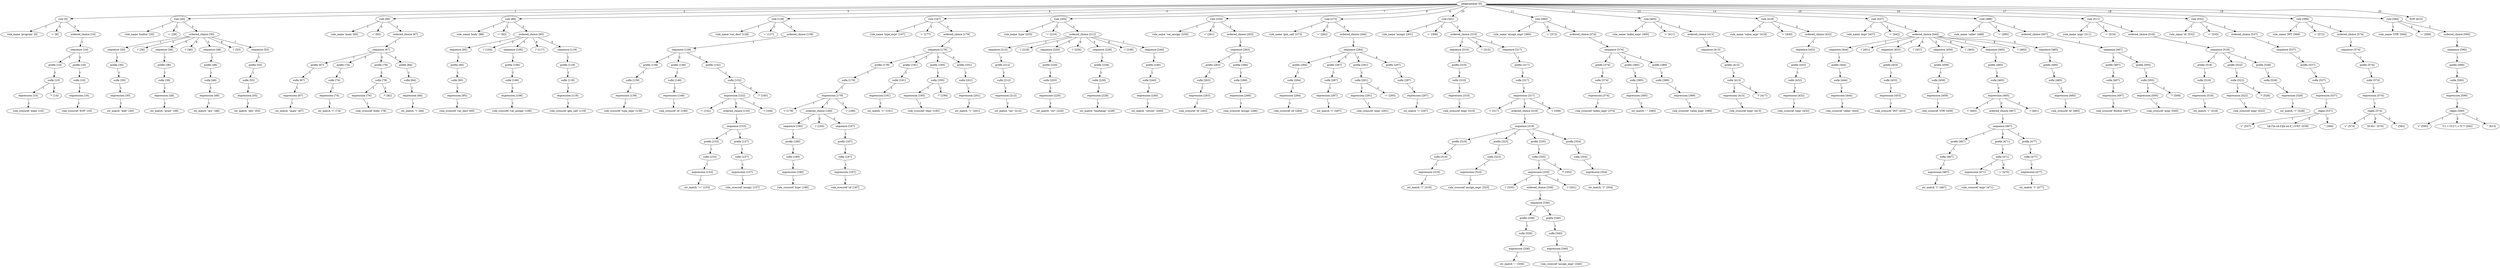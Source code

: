 digraph arpeggio_graph {
140153232445248 [label="peggrammar [0]"];
140153232445248->140153232686528 [label="1"]

140153232686528 [label="rule [0]"];
140153232686528->140153232218256 [label="1"]

140153232218256 [label="rule_name 'program' [0]"];
140153232686528->140153232218368 [label="2"]

140153232218368 [label=" '=' [8]"];
140153232686528->140153232686400 [label="3"]

140153232686400 [label="ordered_choice [10]"];
140153232686400->140153232686272 [label="1"]

140153232686272 [label="sequence [10]"];
140153232686272->140153232685504 [label="1"]

140153232685504 [label="prefix [10]"];
140153232685504->140153232685376 [label="1"]

140153232685376 [label="sufix [10]"];
140153232685376->140153232685248 [label="1"]

140153232685248 [label="expression [10]"];
140153232685248->140153232217584 [label="1"]

140153232217584 [label="rule_crossref 'main' [10]"];
140153232685376->140153232218480 [label="2"]

140153232218480 [label=" '?' [14]"];
140153232686272->140153232686016 [label="2"]

140153232686016 [label="prefix [16]"];
140153232686016->140153232685888 [label="1"]

140153232685888 [label="sufix [16]"];
140153232685888->140153232685760 [label="1"]

140153232685760 [label="expression [16]"];
140153232685760->140153232218592 [label="1"]

140153232218592 [label="rule_crossref 'EOF' [16]"];
140153232445248->140153232377792 [label="2"]

140153232377792 [label="rule [20]"];
140153232377792->140153232218816 [label="1"]

140153232218816 [label="rule_name 'builtin' [20]"];
140153232377792->140153232218928 [label="2"]

140153232218928 [label=" '=' [28]"];
140153232377792->140153232377664 [label="3"]

140153232377664 [label="ordered_choice [30]"];
140153232377664->140153232375872 [label="1"]

140153232375872 [label="sequence [30]"];
140153232375872->140153232686912 [label="1"]

140153232686912 [label="prefix [30]"];
140153232686912->140153232686784 [label="1"]

140153232686784 [label="sufix [30]"];
140153232686784->140153232686144 [label="1"]

140153232686144 [label="expression [30]"];
140153232686144->140153232218704 [label="1"]

140153232218704 [label="str_match ''add'' [30]"];
140153232377664->140153232219040 [label="2"]

140153232219040 [label=" '/' [36]"];
140153232377664->140153232376384 [label="3"]

140153232376384 [label="sequence [38]"];
140153232376384->140153232376256 [label="1"]

140153232376256 [label="prefix [38]"];
140153232376256->140153232376128 [label="1"]

140153232376128 [label="sufix [38]"];
140153232376128->140153232376000 [label="1"]

140153232376000 [label="expression [38]"];
140153232376000->140153232219152 [label="1"]

140153232219152 [label="str_match ''print'' [38]"];
140153232377664->140153232219264 [label="4"]

140153232219264 [label=" '/' [46]"];
140153232377664->140153232376896 [label="5"]

140153232376896 [label="sequence [48]"];
140153232376896->140153232376768 [label="1"]

140153232376768 [label="prefix [48]"];
140153232376768->140153232376640 [label="1"]

140153232376640 [label="sufix [48]"];
140153232376640->140153232376512 [label="1"]

140153232376512 [label="expression [48]"];
140153232376512->140153232219376 [label="1"]

140153232219376 [label="str_match ''@x'' [48]"];
140153232377664->140153232219488 [label="6"]

140153232219488 [label=" '/' [53]"];
140153232377664->140153232377536 [label="7"]

140153232377536 [label="sequence [55]"];
140153232377536->140153232377280 [label="1"]

140153232377280 [label="prefix [55]"];
140153232377280->140153232377152 [label="1"]

140153232377152 [label="sufix [55]"];
140153232377152->140153232377024 [label="1"]

140153232377024 [label="expression [55]"];
140153232377024->140153232219600 [label="1"]

140153232219600 [label="str_match ''@h'' [55]"];
140153232445248->140153232367808 [label="3"]

140153232367808 [label="rule [60]"];
140153232367808->140153232219824 [label="1"]

140153232219824 [label="rule_name 'main' [60]"];
140153232367808->140153232219936 [label="2"]

140153232219936 [label=" '=' [65]"];
140153232367808->140153232367680 [label="3"]

140153232367680 [label="ordered_choice [67]"];
140153232367680->140153232379712 [label="1"]

140153232379712 [label="sequence [67]"];
140153232379712->140153232378176 [label="1"]

140153232378176 [label="prefix [67]"];
140153232378176->140153232378048 [label="1"]

140153232378048 [label="sufix [67]"];
140153232378048->140153232377408 [label="1"]

140153232377408 [label="expression [67]"];
140153232377408->140153232219712 [label="1"]

140153232219712 [label="str_match ''main'' [67]"];
140153232379712->140153232378560 [label="2"]

140153232378560 [label="prefix [74]"];
140153232378560->140153232378432 [label="1"]

140153232378432 [label="sufix [74]"];
140153232378432->140153232378304 [label="1"]

140153232378304 [label="expression [74]"];
140153232378304->140153232220048 [label="1"]

140153232220048 [label="str_match ''('' [74]"];
140153232379712->140153232379072 [label="3"]

140153232379072 [label="prefix [78]"];
140153232379072->140153232378944 [label="1"]

140153232378944 [label="sufix [78]"];
140153232378944->140153232378816 [label="1"]

140153232378816 [label="expression [78]"];
140153232378816->140153232363584 [label="1"]

140153232363584 [label="rule_crossref 'body' [78]"];
140153232378944->140153232363696 [label="2"]

140153232363696 [label=" '*' [82]"];
140153232379712->140153232379456 [label="4"]

140153232379456 [label="prefix [84]"];
140153232379456->140153232379328 [label="1"]

140153232379328 [label="sufix [84]"];
140153232379328->140153232379200 [label="1"]

140153232379200 [label="expression [84]"];
140153232379200->140153232363808 [label="1"]

140153232363808 [label="str_match '')'' [84]"];
140153232445248->140153232370112 [label="4"]

140153232370112 [label="rule [88]"];
140153232370112->140153232364032 [label="1"]

140153232364032 [label="rule_name 'body' [88]"];
140153232370112->140153232364144 [label="2"]

140153232364144 [label=" '=' [93]"];
140153232370112->140153232369984 [label="3"]

140153232369984 [label="ordered_choice [95]"];
140153232369984->140153232368448 [label="1"]

140153232368448 [label="sequence [95]"];
140153232368448->140153232368320 [label="1"]

140153232368320 [label="prefix [95]"];
140153232368320->140153232368192 [label="1"]

140153232368192 [label="sufix [95]"];
140153232368192->140153232368064 [label="1"]

140153232368064 [label="expression [95]"];
140153232368064->140153232363920 [label="1"]

140153232363920 [label="rule_crossref 'var_decl' [95]"];
140153232369984->140153232364256 [label="2"]

140153232364256 [label=" '/' [104]"];
140153232369984->140153232369088 [label="3"]

140153232369088 [label="sequence [106]"];
140153232369088->140153232368960 [label="1"]

140153232368960 [label="prefix [106]"];
140153232368960->140153232368832 [label="1"]

140153232368832 [label="sufix [106]"];
140153232368832->140153232368704 [label="1"]

140153232368704 [label="expression [106]"];
140153232368704->140153232364368 [label="1"]

140153232364368 [label="rule_crossref 'var_assign' [106]"];
140153232369984->140153232364480 [label="4"]

140153232364480 [label=" '/' [117]"];
140153232369984->140153232369856 [label="5"]

140153232369856 [label="sequence [119]"];
140153232369856->140153232369600 [label="1"]

140153232369600 [label="prefix [119]"];
140153232369600->140153232369472 [label="1"]

140153232369472 [label="sufix [119]"];
140153232369472->140153232369344 [label="1"]

140153232369344 [label="expression [119]"];
140153232369344->140153232364592 [label="1"]

140153232364592 [label="rule_crossref 'gen_call' [119]"];
140153232445248->140153232348736 [label="5"]

140153232348736 [label="rule [128]"];
140153232348736->140153232364816 [label="1"]

140153232364816 [label="rule_name 'var_decl' [128]"];
140153232348736->140153232364928 [label="2"]

140153232364928 [label=" '=' [137]"];
140153232348736->140153232348608 [label="3"]

140153232348608 [label="ordered_choice [139]"];
140153232348608->140153232348480 [label="1"]

140153232348480 [label="sequence [139]"];
140153232348480->140153232370624 [label="1"]

140153232370624 [label="prefix [139]"];
140153232370624->140153232370496 [label="1"]

140153232370496 [label="sufix [139]"];
140153232370496->140153232370368 [label="1"]

140153232370368 [label="expression [139]"];
140153232370368->140153232364704 [label="1"]

140153232364704 [label="rule_crossref 'type_expr' [139]"];
140153232348480->140153232371136 [label="2"]

140153232371136 [label="prefix [149]"];
140153232371136->140153232371008 [label="1"]

140153232371008 [label="sufix [149]"];
140153232371008->140153232370880 [label="1"]

140153232370880 [label="expression [149]"];
140153232370880->140153232365040 [label="1"]

140153232365040 [label="rule_crossref 'id' [149]"];
140153232348480->140153232348224 [label="3"]

140153232348224 [label="prefix [152]"];
140153232348224->140153232348096 [label="1"]

140153232348096 [label="sufix [152]"];
140153232348096->140153232347968 [label="1"]

140153232347968 [label="expression [152]"];
140153232347968->140153232365152 [label="1"]

140153232365152 [label=" '(' [152]"];
140153232347968->140153232347840 [label="2"]

140153232347840 [label="ordered_choice [153]"];
140153232347840->140153232347712 [label="1"]

140153232347712 [label="sequence [153]"];
140153232347712->140153232371520 [label="1"]

140153232371520 [label="prefix [153]"];
140153232371520->140153232371392 [label="1"]

140153232371392 [label="sufix [153]"];
140153232371392->140153232371264 [label="1"]

140153232371264 [label="expression [153]"];
140153232371264->140153232365264 [label="1"]

140153232365264 [label="str_match ''='' [153]"];
140153232347712->140153232347584 [label="2"]

140153232347584 [label="prefix [157]"];
140153232347584->140153232347456 [label="1"]

140153232347456 [label="sufix [157]"];
140153232347456->140153232347328 [label="1"]

140153232347328 [label="expression [157]"];
140153232347328->140153232365376 [label="1"]

140153232365376 [label="rule_crossref 'assign' [157]"];
140153232347968->140153232365488 [label="3"]

140153232365488 [label=" ')' [164]"];
140153232348096->140153232365600 [label="2"]

140153232365600 [label=" '?' [165]"];
140153232445248->140153232397504 [label="6"]

140153232397504 [label="rule [167]"];
140153232397504->140153232365824 [label="1"]

140153232365824 [label="rule_name 'type_expr' [167]"];
140153232397504->140153232365936 [label="2"]

140153232365936 [label=" '=' [177]"];
140153232397504->140153232397376 [label="3"]

140153232397376 [label="ordered_choice [179]"];
140153232397376->140153232397248 [label="1"]

140153232397248 [label="sequence [179]"];
140153232397248->140153232350528 [label="1"]

140153232350528 [label="prefix [179]"];
140153232350528->140153232350400 [label="1"]

140153232350400 [label="sufix [179]"];
140153232350400->140153232350272 [label="1"]

140153232350272 [label="expression [179]"];
140153232350272->140153232365712 [label="1"]

140153232365712 [label=" '(' [179]"];
140153232350272->140153232350144 [label="2"]

140153232350144 [label="ordered_choice [180]"];
140153232350144->140153232349376 [label="1"]

140153232349376 [label="sequence [180]"];
140153232349376->140153232349248 [label="1"]

140153232349248 [label="prefix [180]"];
140153232349248->140153232349120 [label="1"]

140153232349120 [label="sufix [180]"];
140153232349120->140153232348992 [label="1"]

140153232348992 [label="expression [180]"];
140153232348992->140153232366048 [label="1"]

140153232366048 [label="rule_crossref 'type' [180]"];
140153232350144->140153232366160 [label="2"]

140153232366160 [label=" '/' [185]"];
140153232350144->140153232350016 [label="3"]

140153232350016 [label="sequence [187]"];
140153232350016->140153232349888 [label="1"]

140153232349888 [label="prefix [187]"];
140153232349888->140153232349760 [label="1"]

140153232349760 [label="sufix [187]"];
140153232349760->140153232349632 [label="1"]

140153232349632 [label="expression [187]"];
140153232349632->140153232366272 [label="1"]

140153232366272 [label="rule_crossref 'id' [187]"];
140153232350272->140153232366384 [label="3"]

140153232366384 [label=" ')' [189]"];
140153232397248->140153232350912 [label="2"]

140153232350912 [label="prefix [191]"];
140153232350912->140153232350784 [label="1"]

140153232350784 [label="sufix [191]"];
140153232350784->140153232350656 [label="1"]

140153232350656 [label="expression [191]"];
140153232350656->140153232366496 [label="1"]

140153232366496 [label="str_match ''{'' [191]"];
140153232397248->140153232396608 [label="3"]

140153232396608 [label="prefix [195]"];
140153232396608->140153232396480 [label="1"]

140153232396480 [label="sufix [195]"];
140153232396480->140153232396352 [label="1"]

140153232396352 [label="expression [195]"];
140153232396352->140153232366608 [label="1"]

140153232366608 [label="rule_crossref 'expr' [195]"];
140153232396480->140153232366720 [label="2"]

140153232366720 [label=" '?' [199]"];
140153232397248->140153232396992 [label="4"]

140153232396992 [label="prefix [201]"];
140153232396992->140153232396864 [label="1"]

140153232396864 [label="sufix [201]"];
140153232396864->140153232396736 [label="1"]

140153232396736 [label="expression [201]"];
140153232396736->140153232366832 [label="1"]

140153232366832 [label="str_match ''}'' [201]"];
140153232445248->140153232399936 [label="7"]

140153232399936 [label="rule [205]"];
140153232399936->140153232367056 [label="1"]

140153232367056 [label="rule_name 'type' [205]"];
140153232399936->140153232367168 [label="2"]

140153232367168 [label=" '=' [210]"];
140153232399936->140153232399808 [label="3"]

140153232399808 [label="ordered_choice [212]"];
140153232399808->140153232398016 [label="1"]

140153232398016 [label="sequence [212]"];
140153232398016->140153232397888 [label="1"]

140153232397888 [label="prefix [212]"];
140153232397888->140153232397760 [label="1"]

140153232397760 [label="sufix [212]"];
140153232397760->140153232397120 [label="1"]

140153232397120 [label="expression [212]"];
140153232397120->140153232366944 [label="1"]

140153232366944 [label="str_match ''int'' [212]"];
140153232399808->140153232367280 [label="2"]

140153232367280 [label=" '/' [218]"];
140153232399808->140153232398528 [label="3"]

140153232398528 [label="sequence [220]"];
140153232398528->140153232398400 [label="1"]

140153232398400 [label="prefix [220]"];
140153232398400->140153232398272 [label="1"]

140153232398272 [label="sufix [220]"];
140153232398272->140153232398144 [label="1"]

140153232398144 [label="expression [220]"];
140153232398144->140153232367392 [label="1"]

140153232367392 [label="str_match ''str'' [220]"];
140153232399808->140153232367504 [label="4"]

140153232367504 [label=" '/' [226]"];
140153232399808->140153232399040 [label="5"]

140153232399040 [label="sequence [228]"];
140153232399040->140153232398912 [label="1"]

140153232398912 [label="prefix [228]"];
140153232398912->140153232398784 [label="1"]

140153232398784 [label="sufix [228]"];
140153232398784->140153232398656 [label="1"]

140153232398656 [label="expression [228]"];
140153232398656->140153232404544 [label="1"]

140153232404544 [label="str_match ''hashmap'' [228]"];
140153232399808->140153232404656 [label="6"]

140153232404656 [label=" '/' [238]"];
140153232399808->140153232399680 [label="7"]

140153232399680 [label="sequence [240]"];
140153232399680->140153232399424 [label="1"]

140153232399424 [label="prefix [240]"];
140153232399424->140153232399296 [label="1"]

140153232399296 [label="sufix [240]"];
140153232399296->140153232399168 [label="1"]

140153232399168 [label="expression [240]"];
140153232399168->140153232404768 [label="1"]

140153232404768 [label="str_match ''circuit'' [240]"];
140153232445248->140153232409792 [label="8"]

140153232409792 [label="rule [250]"];
140153232409792->140153232404992 [label="1"]

140153232404992 [label="rule_name 'var_assign' [250]"];
140153232409792->140153232405104 [label="2"]

140153232405104 [label=" '=' [261]"];
140153232409792->140153232409664 [label="3"]

140153232409664 [label="ordered_choice [263]"];
140153232409664->140153232409536 [label="1"]

140153232409536 [label="sequence [263]"];
140153232409536->140153232408768 [label="1"]

140153232408768 [label="prefix [263]"];
140153232408768->140153232408640 [label="1"]

140153232408640 [label="sufix [263]"];
140153232408640->140153232400192 [label="1"]

140153232400192 [label="expression [263]"];
140153232400192->140153232404880 [label="1"]

140153232404880 [label="rule_crossref 'id' [263]"];
140153232409536->140153232409280 [label="2"]

140153232409280 [label="prefix [266]"];
140153232409280->140153232409152 [label="1"]

140153232409152 [label="sufix [266]"];
140153232409152->140153232409024 [label="1"]

140153232409024 [label="expression [266]"];
140153232409024->140153232405216 [label="1"]

140153232405216 [label="rule_crossref 'assign' [266]"];
140153232445248->140153232412096 [label="9"]

140153232412096 [label="rule [273]"];
140153232412096->140153232405440 [label="1"]

140153232405440 [label="rule_name 'gen_call' [273]"];
140153232412096->140153232405552 [label="2"]

140153232405552 [label=" '=' [282]"];
140153232412096->140153232411968 [label="3"]

140153232411968 [label="ordered_choice [284]"];
140153232411968->140153232411840 [label="1"]

140153232411840 [label="sequence [284]"];
140153232411840->140153232410304 [label="1"]

140153232410304 [label="prefix [284]"];
140153232410304->140153232410176 [label="1"]

140153232410176 [label="sufix [284]"];
140153232410176->140153232410048 [label="1"]

140153232410048 [label="expression [284]"];
140153232410048->140153232405328 [label="1"]

140153232405328 [label="rule_crossref 'id' [284]"];
140153232411840->140153232410688 [label="2"]

140153232410688 [label="prefix [287]"];
140153232410688->140153232410560 [label="1"]

140153232410560 [label="sufix [287]"];
140153232410560->140153232410432 [label="1"]

140153232410432 [label="expression [287]"];
140153232410432->140153232405664 [label="1"]

140153232405664 [label="str_match ''('' [287]"];
140153232411840->140153232411200 [label="3"]

140153232411200 [label="prefix [291]"];
140153232411200->140153232411072 [label="1"]

140153232411072 [label="sufix [291]"];
140153232411072->140153232410944 [label="1"]

140153232410944 [label="expression [291]"];
140153232410944->140153232405776 [label="1"]

140153232405776 [label="rule_crossref 'expr' [291]"];
140153232411072->140153232405888 [label="2"]

140153232405888 [label=" '+' [295]"];
140153232411840->140153232411584 [label="4"]

140153232411584 [label="prefix [297]"];
140153232411584->140153232411456 [label="1"]

140153232411456 [label="sufix [297]"];
140153232411456->140153232411328 [label="1"]

140153232411328 [label="expression [297]"];
140153232411328->140153232406000 [label="1"]

140153232406000 [label="str_match '')'' [297]"];
140153232445248->140153232417088 [label="10"]

140153232417088 [label="rule [301]"];
140153232417088->140153232406224 [label="1"]

140153232406224 [label="rule_name 'assign' [301]"];
140153232417088->140153232406336 [label="2"]

140153232406336 [label=" '=' [308]"];
140153232417088->140153232416960 [label="3"]

140153232416960 [label="ordered_choice [310]"];
140153232416960->140153232412992 [label="1"]

140153232412992 [label="sequence [310]"];
140153232412992->140153232412864 [label="1"]

140153232412864 [label="prefix [310]"];
140153232412864->140153232412736 [label="1"]

140153232412736 [label="sufix [310]"];
140153232412736->140153232412480 [label="1"]

140153232412480 [label="expression [310]"];
140153232412480->140153232406112 [label="1"]

140153232406112 [label="rule_crossref 'expr' [310]"];
140153232416960->140153232406448 [label="2"]

140153232406448 [label=" '/' [315]"];
140153232416960->140153232416832 [label="3"]

140153232416832 [label="sequence [317]"];
140153232416832->140153232416448 [label="1"]

140153232416448 [label="prefix [317]"];
140153232416448->140153232416320 [label="1"]

140153232416320 [label="sufix [317]"];
140153232416320->140153232416192 [label="1"]

140153232416192 [label="expression [317]"];
140153232416192->140153232406560 [label="1"]

140153232406560 [label=" '(' [317]"];
140153232416192->140153232416064 [label="2"]

140153232416064 [label="ordered_choice [319]"];
140153232416064->140153232415936 [label="1"]

140153232415936 [label="sequence [319]"];
140153232415936->140153232413376 [label="1"]

140153232413376 [label="prefix [319]"];
140153232413376->140153232413248 [label="1"]

140153232413248 [label="sufix [319]"];
140153232413248->140153232413120 [label="1"]

140153232413120 [label="expression [319]"];
140153232413120->140153232406672 [label="1"]

140153232406672 [label="str_match ''('' [319]"];
140153232415936->140153232413888 [label="2"]

140153232413888 [label="prefix [323]"];
140153232413888->140153232413760 [label="1"]

140153232413760 [label="sufix [323]"];
140153232413760->140153232413632 [label="1"]

140153232413632 [label="expression [323]"];
140153232413632->140153232406784 [label="1"]

140153232406784 [label="rule_crossref 'assign_expr' [323]"];
140153232415936->140153232415424 [label="3"]

140153232415424 [label="prefix [335]"];
140153232415424->140153232415296 [label="1"]

140153232415296 [label="sufix [335]"];
140153232415296->140153232415168 [label="1"]

140153232415168 [label="expression [335]"];
140153232415168->140153232406896 [label="1"]

140153232406896 [label=" '(' [335]"];
140153232415168->140153232415040 [label="2"]

140153232415040 [label="ordered_choice [336]"];
140153232415040->140153232414912 [label="1"]

140153232414912 [label="sequence [336]"];
140153232414912->140153232414272 [label="1"]

140153232414272 [label="prefix [336]"];
140153232414272->140153232414144 [label="1"]

140153232414144 [label="sufix [336]"];
140153232414144->140153232414016 [label="1"]

140153232414016 [label="expression [336]"];
140153232414016->140153232407008 [label="1"]

140153232407008 [label="str_match '','' [336]"];
140153232414912->140153232414784 [label="2"]

140153232414784 [label="prefix [340]"];
140153232414784->140153232414656 [label="1"]

140153232414656 [label="sufix [340]"];
140153232414656->140153232414528 [label="1"]

140153232414528 [label="expression [340]"];
140153232414528->140153232407120 [label="1"]

140153232407120 [label="rule_crossref 'assign_expr' [340]"];
140153232415168->140153232407232 [label="3"]

140153232407232 [label=" ')' [351]"];
140153232415296->140153232407344 [label="2"]

140153232407344 [label=" '*' [352]"];
140153232415936->140153232415808 [label="4"]

140153232415808 [label="prefix [354]"];
140153232415808->140153232415680 [label="1"]

140153232415680 [label="sufix [354]"];
140153232415680->140153232415552 [label="1"]

140153232415552 [label="expression [354]"];
140153232415552->140153232407456 [label="1"]

140153232407456 [label="str_match '')'' [354]"];
140153232416192->140153232407568 [label="3"]

140153232407568 [label=" ')' [358]"];
140153232445248->140153232419008 [label="11"]

140153232419008 [label="rule [360]"];
140153232419008->140153232407792 [label="1"]

140153232407792 [label="rule_name 'assign_expr' [360]"];
140153232419008->140153232407904 [label="2"]

140153232407904 [label=" '=' [372]"];
140153232419008->140153232418880 [label="3"]

140153232418880 [label="ordered_choice [374]"];
140153232418880->140153232418752 [label="1"]

140153232418752 [label="sequence [374]"];
140153232418752->140153232417600 [label="1"]

140153232417600 [label="prefix [374]"];
140153232417600->140153232417472 [label="1"]

140153232417472 [label="sufix [374]"];
140153232417472->140153232417344 [label="1"]

140153232417344 [label="expression [374]"];
140153232417344->140153232407680 [label="1"]

140153232407680 [label="rule_crossref 'index_expr' [374]"];
140153232418752->140153232417984 [label="2"]

140153232417984 [label="prefix [385]"];
140153232417984->140153232417856 [label="1"]

140153232417856 [label="sufix [385]"];
140153232417856->140153232417728 [label="1"]

140153232417728 [label="expression [385]"];
140153232417728->140153232408016 [label="1"]

140153232408016 [label="str_match '':'' [385]"];
140153232418752->140153232418496 [label="3"]

140153232418496 [label="prefix [389]"];
140153232418496->140153232418368 [label="1"]

140153232418368 [label="sufix [389]"];
140153232418368->140153232418240 [label="1"]

140153232418240 [label="expression [389]"];
140153232418240->140153232408128 [label="1"]

140153232408128 [label="rule_crossref 'value_expr' [389]"];
140153232445248->140153232420032 [label="12"]

140153232420032 [label="rule [400]"];
140153232420032->140153232408352 [label="1"]

140153232408352 [label="rule_name 'index_expr' [400]"];
140153232420032->140153232408464 [label="2"]

140153232408464 [label=" '=' [411]"];
140153232420032->140153232419904 [label="3"]

140153232419904 [label="ordered_choice [413]"];
140153232419904->140153232419776 [label="1"]

140153232419776 [label="sequence [413]"];
140153232419776->140153232419520 [label="1"]

140153232419520 [label="prefix [413]"];
140153232419520->140153232419392 [label="1"]

140153232419392 [label="sufix [413]"];
140153232419392->140153232419264 [label="1"]

140153232419264 [label="expression [413]"];
140153232419264->140153232408240 [label="1"]

140153232408240 [label="rule_crossref 'expr' [413]"];
140153232419392->140153232433216 [label="2"]

140153232433216 [label=" '?' [417]"];
140153232445248->140153232429376 [label="13"]

140153232429376 [label="rule [419]"];
140153232429376->140153232433440 [label="1"]

140153232433440 [label="rule_name 'value_expr' [419]"];
140153232429376->140153232433552 [label="2"]

140153232433552 [label=" '=' [430]"];
140153232429376->140153232429248 [label="3"]

140153232429248 [label="ordered_choice [432]"];
140153232429248->140153232429120 [label="1"]

140153232429120 [label="sequence [432]"];
140153232429120->140153232420544 [label="1"]

140153232420544 [label="prefix [432]"];
140153232420544->140153232420416 [label="1"]

140153232420416 [label="sufix [432]"];
140153232420416->140153232420288 [label="1"]

140153232420288 [label="expression [432]"];
140153232420288->140153232433328 [label="1"]

140153232433328 [label="rule_crossref 'expr' [432]"];
140153232445248->140153232438464 [label="14"]

140153232438464 [label="rule [437]"];
140153232438464->140153232433776 [label="1"]

140153232433776 [label="rule_name 'expr' [437]"];
140153232438464->140153232433888 [label="2"]

140153232433888 [label=" '=' [442]"];
140153232438464->140153232438592 [label="3"]

140153232438592 [label="ordered_choice [444]"];
140153232438592->140153232430016 [label="1"]

140153232430016 [label="sequence [444]"];
140153232430016->140153232429888 [label="1"]

140153232429888 [label="prefix [444]"];
140153232429888->140153232429760 [label="1"]

140153232429760 [label="sufix [444]"];
140153232429760->140153232429632 [label="1"]

140153232429632 [label="expression [444]"];
140153232429632->140153232433664 [label="1"]

140153232433664 [label="rule_crossref 'caller' [444]"];
140153232438592->140153232434000 [label="2"]

140153232434000 [label=" '/' [451]"];
140153232438592->140153232430656 [label="3"]

140153232430656 [label="sequence [453]"];
140153232430656->140153232430528 [label="1"]

140153232430528 [label="prefix [453]"];
140153232430528->140153232430400 [label="1"]

140153232430400 [label="sufix [453]"];
140153232430400->140153232430272 [label="1"]

140153232430272 [label="expression [453]"];
140153232430272->140153232434112 [label="1"]

140153232434112 [label="rule_crossref 'INT' [453]"];
140153232438592->140153232434224 [label="4"]

140153232434224 [label=" '/' [457]"];
140153232438592->140153232431296 [label="5"]

140153232431296 [label="sequence [459]"];
140153232431296->140153232431168 [label="1"]

140153232431168 [label="prefix [459]"];
140153232431168->140153232431040 [label="1"]

140153232431040 [label="sufix [459]"];
140153232431040->140153232430912 [label="1"]

140153232430912 [label="expression [459]"];
140153232430912->140153232434336 [label="1"]

140153232434336 [label="rule_crossref 'STR' [459]"];
140153232438592->140153232434448 [label="6"]

140153232434448 [label=" '/' [463]"];
140153232438592->140153232437568 [label="7"]

140153232437568 [label="sequence [465]"];
140153232437568->140153232437440 [label="1"]

140153232437440 [label="prefix [465]"];
140153232437440->140153232437312 [label="1"]

140153232437312 [label="sufix [465]"];
140153232437312->140153232432960 [label="1"]

140153232432960 [label="expression [465]"];
140153232432960->140153232434560 [label="1"]

140153232434560 [label=" '(' [465]"];
140153232432960->140153232432832 [label="2"]

140153232432832 [label="ordered_choice [467]"];
140153232432832->140153232432704 [label="1"]

140153232432704 [label="sequence [467]"];
140153232432704->140153232431680 [label="1"]

140153232431680 [label="prefix [467]"];
140153232431680->140153232431552 [label="1"]

140153232431552 [label="sufix [467]"];
140153232431552->140153232431424 [label="1"]

140153232431424 [label="expression [467]"];
140153232431424->140153232434672 [label="1"]

140153232434672 [label="str_match ''('' [467]"];
140153232432704->140153232432192 [label="2"]

140153232432192 [label="prefix [471]"];
140153232432192->140153232432064 [label="1"]

140153232432064 [label="sufix [471]"];
140153232432064->140153232431936 [label="1"]

140153232431936 [label="expression [471]"];
140153232431936->140153232434784 [label="1"]

140153232434784 [label="rule_crossref 'expr' [471]"];
140153232432064->140153232434896 [label="2"]

140153232434896 [label=" '+' [475]"];
140153232432704->140153232432576 [label="3"]

140153232432576 [label="prefix [477]"];
140153232432576->140153232432448 [label="1"]

140153232432448 [label="sufix [477]"];
140153232432448->140153232432320 [label="1"]

140153232432320 [label="expression [477]"];
140153232432320->140153232435008 [label="1"]

140153232435008 [label="str_match '')'' [477]"];
140153232432960->140153232435120 [label="3"]

140153232435120 [label=" ')' [481]"];
140153232438592->140153232435232 [label="8"]

140153232435232 [label=" '/' [483]"];
140153232438592->140153232438336 [label="9"]

140153232438336 [label="sequence [485]"];
140153232438336->140153232438080 [label="1"]

140153232438080 [label="prefix [485]"];
140153232438080->140153232437952 [label="1"]

140153232437952 [label="sufix [485]"];
140153232437952->140153232437824 [label="1"]

140153232437824 [label="expression [485]"];
140153232437824->140153232435344 [label="1"]

140153232435344 [label="rule_crossref 'id' [485]"];
140153232445248->140153232440256 [label="15"]

140153232440256 [label="rule [488]"];
140153232440256->140153232435568 [label="1"]

140153232435568 [label="rule_name 'caller' [488]"];
140153232440256->140153232435680 [label="2"]

140153232435680 [label=" '=' [495]"];
140153232440256->140153232440128 [label="3"]

140153232440128 [label="ordered_choice [497]"];
140153232440128->140153232440000 [label="1"]

140153232440000 [label="sequence [497]"];
140153232440000->140153232439232 [label="1"]

140153232439232 [label="prefix [497]"];
140153232439232->140153232439104 [label="1"]

140153232439104 [label="sufix [497]"];
140153232439104->140153232438976 [label="1"]

140153232438976 [label="expression [497]"];
140153232438976->140153232435456 [label="1"]

140153232435456 [label="rule_crossref 'builtin' [497]"];
140153232440000->140153232439744 [label="2"]

140153232439744 [label="prefix [505]"];
140153232439744->140153232439616 [label="1"]

140153232439616 [label="sufix [505]"];
140153232439616->140153232439488 [label="1"]

140153232439488 [label="expression [505]"];
140153232439488->140153232435792 [label="1"]

140153232435792 [label="rule_crossref 'args' [505]"];
140153232439616->140153232435904 [label="2"]

140153232435904 [label=" '?' [509]"];
140153232445248->140153232442304 [label="16"]

140153232442304 [label="rule [511]"];
140153232442304->140153232436128 [label="1"]

140153232436128 [label="rule_name 'args' [511]"];
140153232442304->140153232436240 [label="2"]

140153232436240 [label=" '=' [516]"];
140153232442304->140153232442176 [label="3"]

140153232442176 [label="ordered_choice [518]"];
140153232442176->140153232442048 [label="1"]

140153232442048 [label="sequence [518]"];
140153232442048->140153232440640 [label="1"]

140153232440640 [label="prefix [518]"];
140153232440640->140153232440512 [label="1"]

140153232440512 [label="sufix [518]"];
140153232440512->140153232439872 [label="1"]

140153232439872 [label="expression [518]"];
140153232439872->140153232436016 [label="1"]

140153232436016 [label="str_match ''('' [518]"];
140153232442048->140153232441408 [label="2"]

140153232441408 [label="prefix [522]"];
140153232441408->140153232441152 [label="1"]

140153232441152 [label="sufix [522]"];
140153232441152->140153232441024 [label="1"]

140153232441024 [label="expression [522]"];
140153232441024->140153232436352 [label="1"]

140153232436352 [label="rule_crossref 'expr' [522]"];
140153232441152->140153232436464 [label="2"]

140153232436464 [label=" '*' [526]"];
140153232442048->140153232441792 [label="3"]

140153232441792 [label="prefix [528]"];
140153232441792->140153232441664 [label="1"]

140153232441664 [label="sufix [528]"];
140153232441664->140153232441536 [label="1"]

140153232441536 [label="expression [528]"];
140153232441536->140153232436576 [label="1"]

140153232436576 [label="str_match '')'' [528]"];
140153232445248->140153232443328 [label="17"]

140153232443328 [label="rule [532]"];
140153232443328->140153232436800 [label="1"]

140153232436800 [label="rule_name 'id' [532]"];
140153232443328->140153232436912 [label="2"]

140153232436912 [label=" '=' [535]"];
140153232443328->140153232443200 [label="3"]

140153232443200 [label="ordered_choice [537]"];
140153232443200->140153232443072 [label="1"]

140153232443072 [label="sequence [537]"];
140153232443072->140153232442816 [label="1"]

140153232442816 [label="prefix [537]"];
140153232442816->140153232442688 [label="1"]

140153232442688 [label="sufix [537]"];
140153232442688->140153232442560 [label="1"]

140153232442560 [label="expression [537]"];
140153232442560->140153232441920 [label="1"]

140153232441920 [label="regex [537]"];
140153232441920->140153232436688 [label="1"]

140153232436688 [label=" 'r'' [537]"];
140153232441920->140153232437136 [label="2"]

140153232437136 [label=" '(@)?[a-zA-Z][a-zA-Z_\\-0-9]*' [539]"];
140153232441920->140153232445504 [label="3"]

140153232445504 [label=" ''' [566]"];
140153232445248->140153232444224 [label="18"]

140153232444224 [label="rule [568]"];
140153232444224->140153232445728 [label="1"]

140153232445728 [label="rule_name 'INT' [568]"];
140153232444224->140153232445840 [label="2"]

140153232445840 [label=" '=' [572]"];
140153232444224->140153232444096 [label="3"]

140153232444096 [label="ordered_choice [574]"];
140153232444096->140153232443968 [label="1"]

140153232443968 [label="sequence [574]"];
140153232443968->140153232443712 [label="1"]

140153232443712 [label="prefix [574]"];
140153232443712->140153232443584 [label="1"]

140153232443584 [label="sufix [574]"];
140153232443584->140153232443456 [label="1"]

140153232443456 [label="expression [574]"];
140153232443456->140153232442944 [label="1"]

140153232442944 [label="regex [574]"];
140153232442944->140153232445616 [label="1"]

140153232445616 [label=" 'r'' [574]"];
140153232442944->140153232446064 [label="2"]

140153232446064 [label=" '[0-9]+' [576]"];
140153232442944->140153232446176 [label="3"]

140153232446176 [label=" ''' [582]"];
140153232445248->140153232445120 [label="19"]

140153232445120 [label="rule [584]"];
140153232445120->140153232446400 [label="1"]

140153232446400 [label="rule_name 'STR' [584]"];
140153232445120->140153232446512 [label="2"]

140153232446512 [label=" '=' [588]"];
140153232445120->140153232444992 [label="3"]

140153232444992 [label="ordered_choice [590]"];
140153232444992->140153232444864 [label="1"]

140153232444864 [label="sequence [590]"];
140153232444864->140153232444736 [label="1"]

140153232444736 [label="prefix [590]"];
140153232444736->140153232444608 [label="1"]

140153232444608 [label="sufix [590]"];
140153232444608->140153232444480 [label="1"]

140153232444480 [label="expression [590]"];
140153232444480->140153232443840 [label="1"]

140153232443840 [label="regex [590]"];
140153232443840->140153232446288 [label="1"]

140153232446288 [label=" 'r'' [590]"];
140153232443840->140153232446736 [label="2"]

140153232446736 [label=" '(\\'(.+?)\\'|\\\"(.+?)\\\")' [592]"];
140153232443840->140153232446848 [label="3"]

140153232446848 [label=" ''' [613]"];
140153232445248->140153232446960 [label="20"]

140153232446960 [label="EOF [615]"];
}